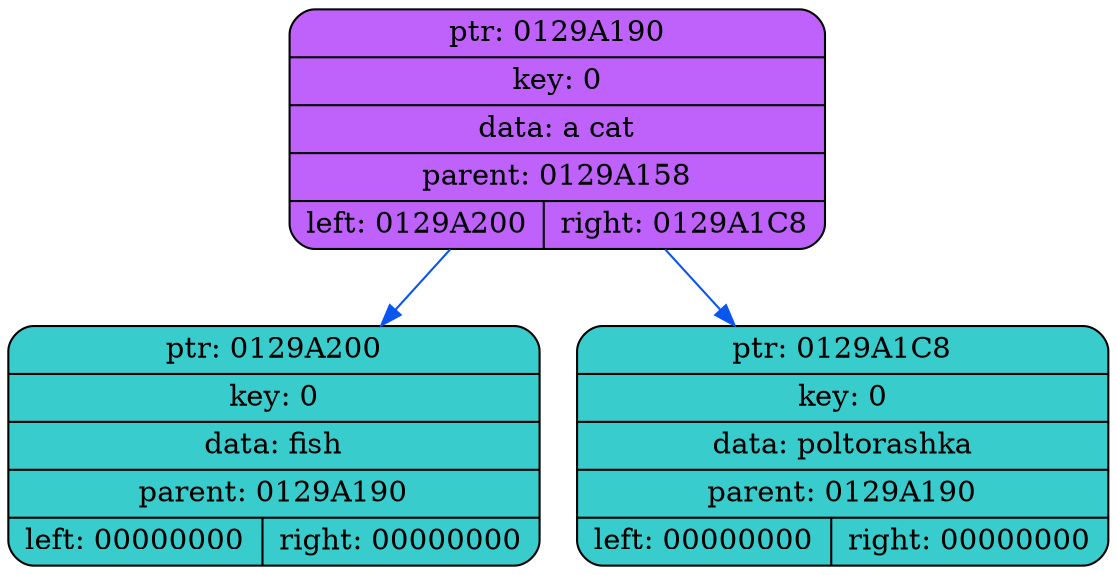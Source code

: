 digraph
{
    rankdir=TP

        node0129A190[shape=record,style="rounded,filled",fillcolor="#BF62FC",label="{ ptr: 0129A190 | key: 0 | data: a cat| parent: 0129A158| { left: 0129A200 | right: 0129A1C8 }}"];
    node0129A190 -> node0129A200[color="#0855F0"]
    node0129A200[shape=record,style="rounded,filled",fillcolor="#39CCCC",label="{ ptr: 0129A200 | key: 0 | data: fish| parent: 0129A190 | { left: 00000000 | right: 00000000 }}"];
    node0129A190 -> node0129A1C8[color="#0855F0"]
    node0129A1C8[shape=record,style="rounded,filled",fillcolor="#39CCCC",label="{ ptr: 0129A1C8 | key: 0 | data: poltorashka| parent: 0129A190 | { left: 00000000 | right: 00000000 }}"];
}